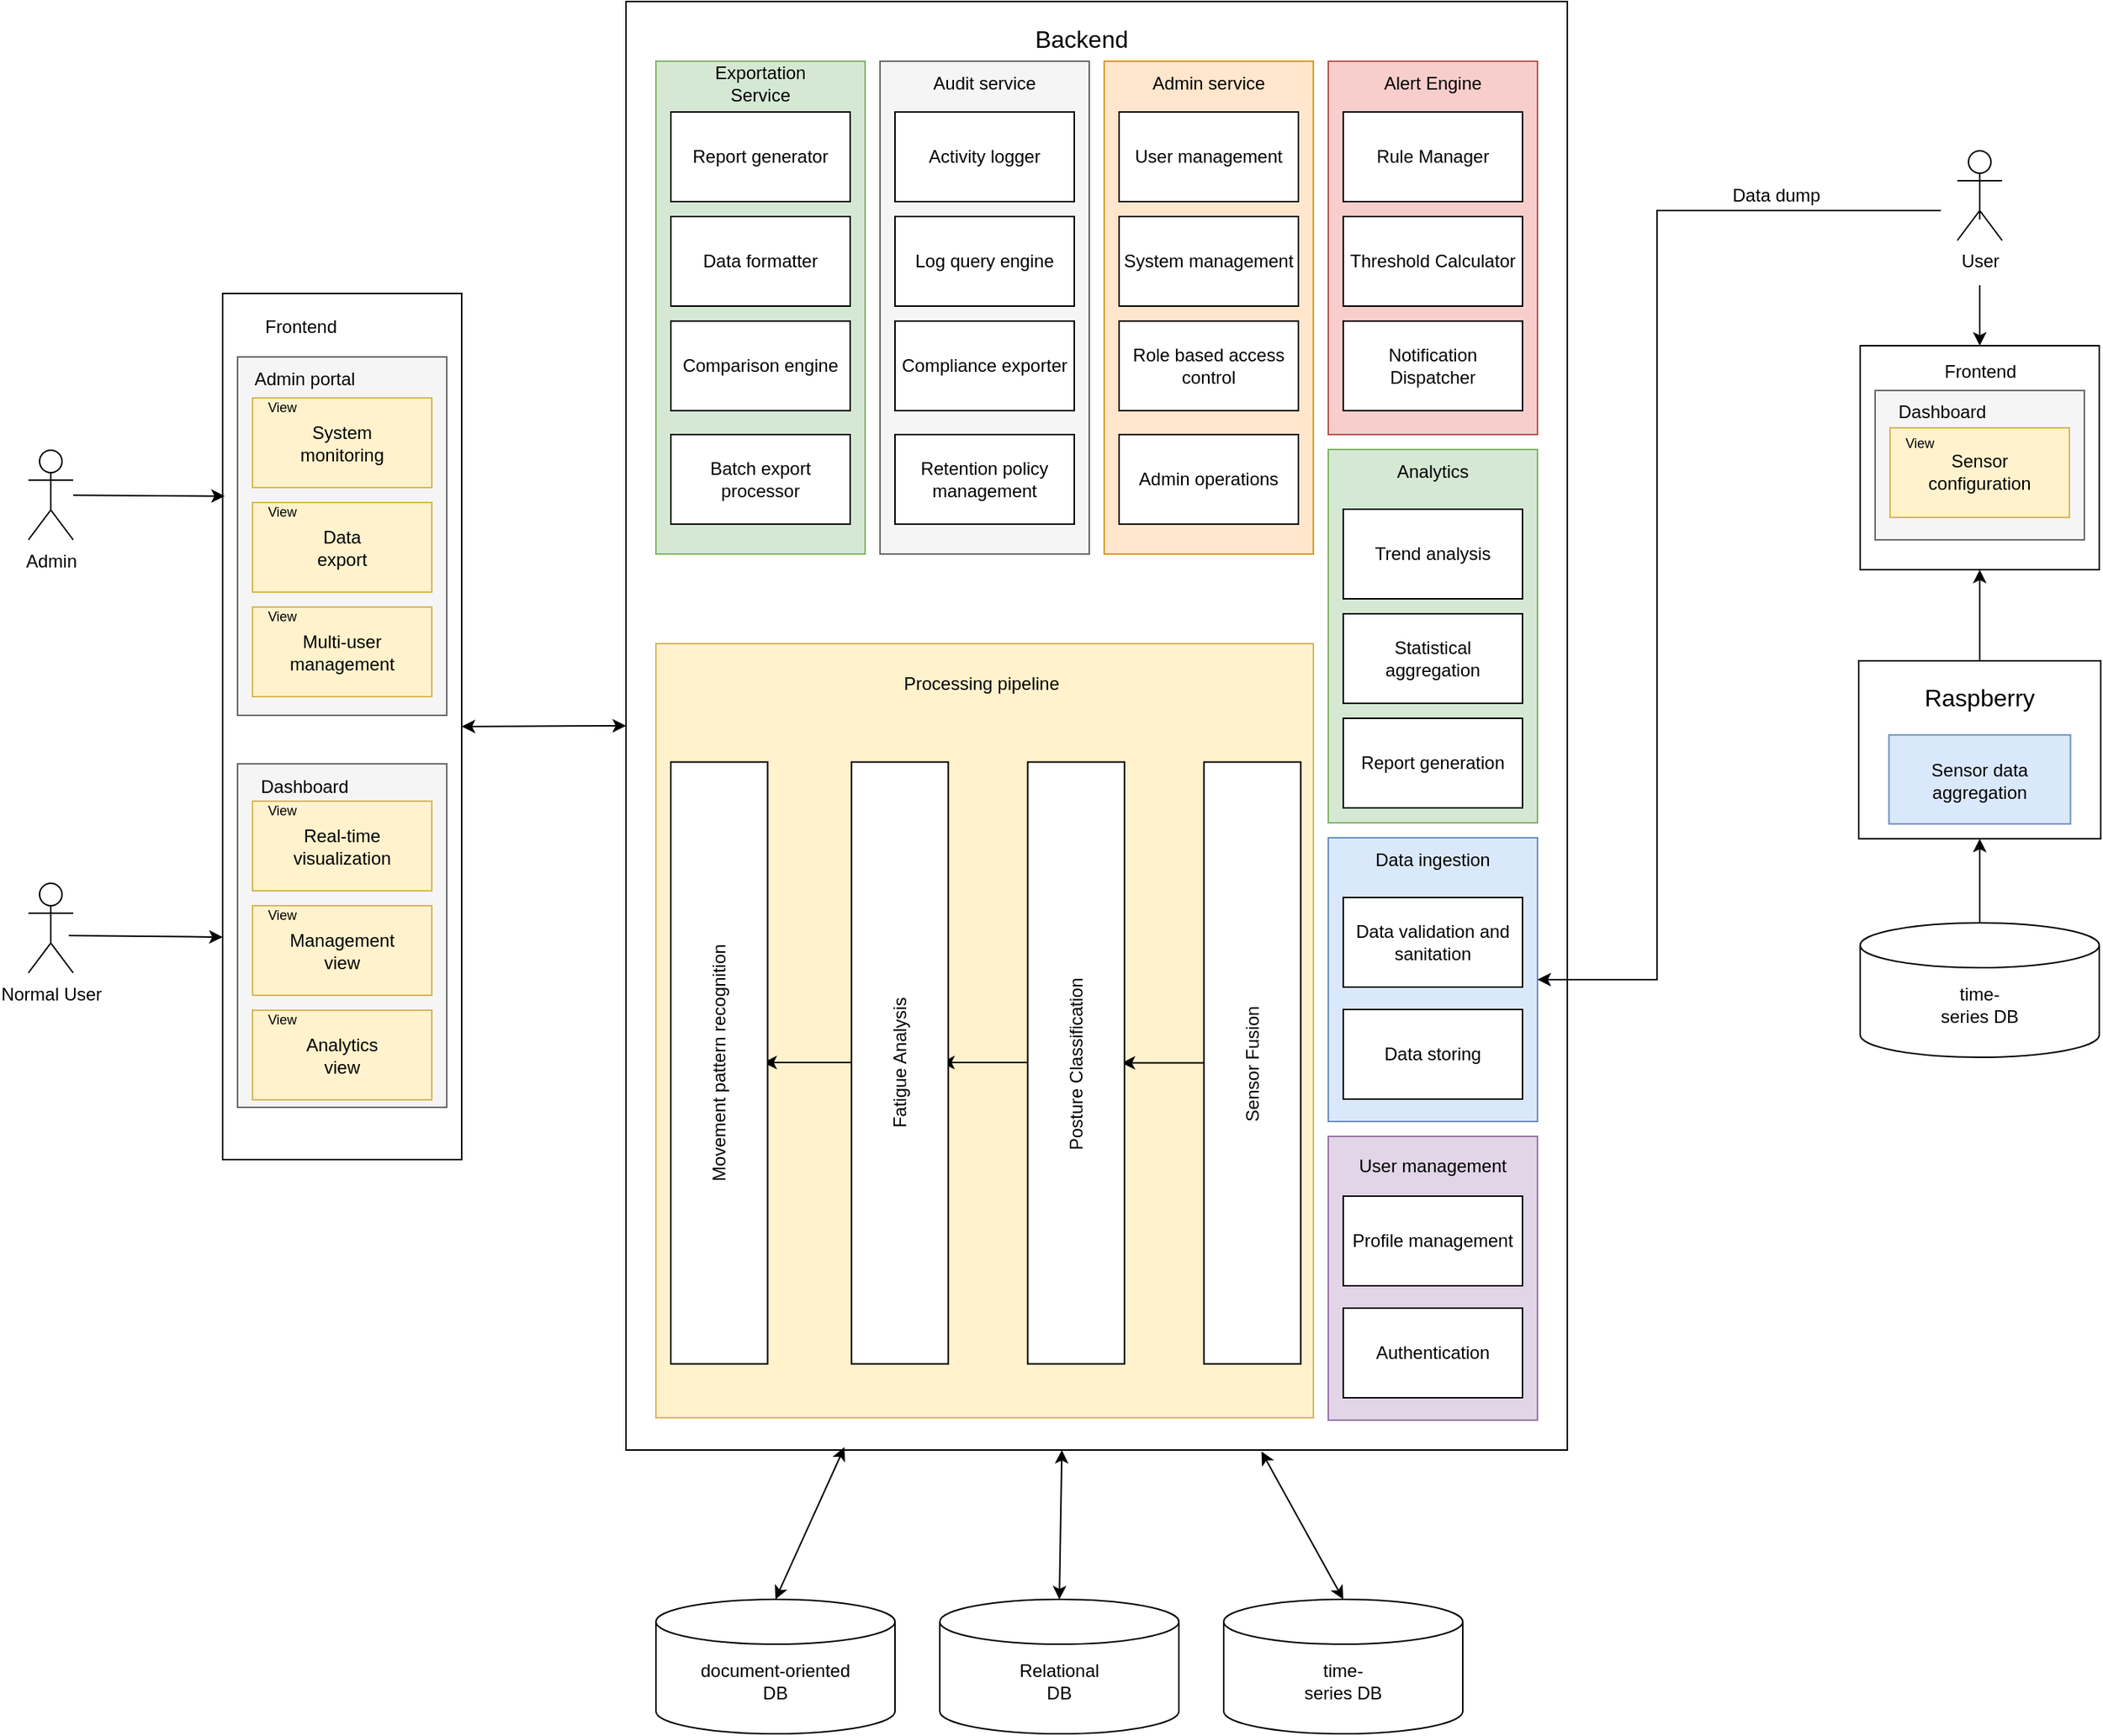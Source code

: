 <mxfile version="28.2.7">
  <diagram name="Page-1" id="oa7Ax4bvNen8sbCRx8UZ">
    <mxGraphModel dx="1594" dy="2389" grid="1" gridSize="10" guides="1" tooltips="1" connect="1" arrows="1" fold="1" page="1" pageScale="1" pageWidth="827" pageHeight="1169" math="0" shadow="0">
      <root>
        <mxCell id="0" />
        <mxCell id="1" parent="0" />
        <mxCell id="cosI2YoFCvBsnNAfuXDV-8" value="" style="shape=cylinder3;whiteSpace=wrap;html=1;boundedLbl=1;backgroundOutline=1;size=15;" parent="1" vertex="1">
          <mxGeometry x="1290" y="920" width="160" height="90" as="geometry" />
        </mxCell>
        <mxCell id="cN7Whux2MFCGXLR-pMKE-6" value="Relational DB" style="text;html=1;align=center;verticalAlign=middle;whiteSpace=wrap;rounded=0;" parent="1" vertex="1">
          <mxGeometry x="1340" y="960" width="60" height="30" as="geometry" />
        </mxCell>
        <mxCell id="be9cKzh3v3ybvfWHn4TE-3" value="" style="rounded=0;whiteSpace=wrap;html=1;" parent="1" vertex="1">
          <mxGeometry x="1080" y="-150" width="630" height="970" as="geometry" />
        </mxCell>
        <mxCell id="be9cKzh3v3ybvfWHn4TE-4" value="&lt;font size=&quot;3&quot;&gt;Backend&lt;/font&gt;" style="text;html=1;align=center;verticalAlign=middle;whiteSpace=wrap;rounded=0;" parent="1" vertex="1">
          <mxGeometry x="1305" y="-150" width="160" height="50" as="geometry" />
        </mxCell>
        <mxCell id="be9cKzh3v3ybvfWHn4TE-18" value="" style="endArrow=classic;startArrow=classic;html=1;rounded=0;exitX=1;exitY=0.5;exitDx=0;exitDy=0;entryX=0;entryY=0.5;entryDx=0;entryDy=0;" parent="1" source="be9cKzh3v3ybvfWHn4TE-1" target="be9cKzh3v3ybvfWHn4TE-3" edge="1">
          <mxGeometry width="50" height="50" relative="1" as="geometry">
            <mxPoint x="1010" y="504.2" as="sourcePoint" />
            <mxPoint x="410" y="294.2" as="targetPoint" />
          </mxGeometry>
        </mxCell>
        <mxCell id="be9cKzh3v3ybvfWHn4TE-135" value="" style="shape=cylinder3;whiteSpace=wrap;html=1;boundedLbl=1;backgroundOutline=1;size=15;" parent="1" vertex="1">
          <mxGeometry x="1480" y="920" width="160" height="90" as="geometry" />
        </mxCell>
        <mxCell id="be9cKzh3v3ybvfWHn4TE-136" value="time-series DB" style="text;html=1;align=center;verticalAlign=middle;whiteSpace=wrap;rounded=0;" parent="1" vertex="1">
          <mxGeometry x="1530" y="960" width="60" height="30" as="geometry" />
        </mxCell>
        <mxCell id="be9cKzh3v3ybvfWHn4TE-137" value="" style="endArrow=classic;startArrow=classic;html=1;rounded=0;entryX=0.463;entryY=1;entryDx=0;entryDy=0;exitX=0.5;exitY=0;exitDx=0;exitDy=0;exitPerimeter=0;entryPerimeter=0;" parent="1" source="cosI2YoFCvBsnNAfuXDV-8" target="be9cKzh3v3ybvfWHn4TE-3" edge="1">
          <mxGeometry width="50" height="50" relative="1" as="geometry">
            <mxPoint x="1225" y="1230" as="sourcePoint" />
            <mxPoint x="1360" y="1060" as="targetPoint" />
          </mxGeometry>
        </mxCell>
        <mxCell id="be9cKzh3v3ybvfWHn4TE-138" value="" style="endArrow=classic;startArrow=classic;html=1;rounded=0;exitX=0.5;exitY=0;exitDx=0;exitDy=0;exitPerimeter=0;entryX=0.675;entryY=1.001;entryDx=0;entryDy=0;entryPerimeter=0;" parent="1" source="be9cKzh3v3ybvfWHn4TE-135" target="be9cKzh3v3ybvfWHn4TE-3" edge="1">
          <mxGeometry width="50" height="50" relative="1" as="geometry">
            <mxPoint x="1310" y="1110" as="sourcePoint" />
            <mxPoint x="1630" y="770" as="targetPoint" />
          </mxGeometry>
        </mxCell>
        <mxCell id="cosI2YoFCvBsnNAfuXDV-1" value="" style="shape=cylinder3;whiteSpace=wrap;html=1;boundedLbl=1;backgroundOutline=1;size=15;" parent="1" vertex="1">
          <mxGeometry x="1100" y="920" width="160" height="90" as="geometry" />
        </mxCell>
        <mxCell id="cosI2YoFCvBsnNAfuXDV-2" value="document-oriented DB" style="text;html=1;align=center;verticalAlign=middle;whiteSpace=wrap;rounded=0;" parent="1" vertex="1">
          <mxGeometry x="1120" y="955" width="120" height="40" as="geometry" />
        </mxCell>
        <mxCell id="cosI2YoFCvBsnNAfuXDV-3" value="" style="endArrow=classic;startArrow=classic;html=1;rounded=0;exitX=0.5;exitY=0;exitDx=0;exitDy=0;exitPerimeter=0;entryX=0.232;entryY=0.998;entryDx=0;entryDy=0;entryPerimeter=0;" parent="1" source="cosI2YoFCvBsnNAfuXDV-1" target="be9cKzh3v3ybvfWHn4TE-3" edge="1">
          <mxGeometry width="50" height="50" relative="1" as="geometry">
            <mxPoint x="1055" y="1110" as="sourcePoint" />
            <mxPoint x="970" y="1060" as="targetPoint" />
          </mxGeometry>
        </mxCell>
        <mxCell id="3BAdW0_EQrWhgWun-ZFC-4" value="" style="group" parent="1" vertex="1" connectable="0">
          <mxGeometry x="1550" y="-110" width="140" height="250" as="geometry" />
        </mxCell>
        <mxCell id="be9cKzh3v3ybvfWHn4TE-105" value="" style="group;fillColor=#f8cecc;strokeColor=#b85450;container=0;" parent="3BAdW0_EQrWhgWun-ZFC-4" vertex="1" connectable="0">
          <mxGeometry width="140" height="250" as="geometry" />
        </mxCell>
        <mxCell id="be9cKzh3v3ybvfWHn4TE-107" value="Alert Engine" style="text;html=1;align=center;verticalAlign=middle;whiteSpace=wrap;rounded=0;container=0;" parent="3BAdW0_EQrWhgWun-ZFC-4" vertex="1">
          <mxGeometry x="20" width="100" height="30" as="geometry" />
        </mxCell>
        <mxCell id="3BAdW0_EQrWhgWun-ZFC-1" value="" style="group" parent="3BAdW0_EQrWhgWun-ZFC-4" vertex="1" connectable="0">
          <mxGeometry x="10" y="34" width="120" height="60" as="geometry" />
        </mxCell>
        <mxCell id="be9cKzh3v3ybvfWHn4TE-108" value="" style="rounded=0;whiteSpace=wrap;html=1;container=0;" parent="3BAdW0_EQrWhgWun-ZFC-1" vertex="1">
          <mxGeometry width="120" height="60" as="geometry" />
        </mxCell>
        <mxCell id="be9cKzh3v3ybvfWHn4TE-109" value="Rule Manager" style="text;html=1;align=center;verticalAlign=middle;whiteSpace=wrap;rounded=0;container=0;" parent="3BAdW0_EQrWhgWun-ZFC-1" vertex="1">
          <mxGeometry width="120" height="60" as="geometry" />
        </mxCell>
        <mxCell id="3BAdW0_EQrWhgWun-ZFC-2" value="" style="group" parent="3BAdW0_EQrWhgWun-ZFC-4" vertex="1" connectable="0">
          <mxGeometry x="10" y="104" width="120" height="60" as="geometry" />
        </mxCell>
        <mxCell id="be9cKzh3v3ybvfWHn4TE-112" value="" style="rounded=0;whiteSpace=wrap;html=1;container=0;" parent="3BAdW0_EQrWhgWun-ZFC-2" vertex="1">
          <mxGeometry width="120" height="60" as="geometry" />
        </mxCell>
        <mxCell id="be9cKzh3v3ybvfWHn4TE-113" value="Threshold Calculator" style="text;html=1;align=center;verticalAlign=middle;whiteSpace=wrap;rounded=0;container=0;" parent="3BAdW0_EQrWhgWun-ZFC-2" vertex="1">
          <mxGeometry width="120" height="60" as="geometry" />
        </mxCell>
        <mxCell id="3BAdW0_EQrWhgWun-ZFC-3" value="" style="group" parent="3BAdW0_EQrWhgWun-ZFC-4" vertex="1" connectable="0">
          <mxGeometry x="10" y="174" width="120" height="60" as="geometry" />
        </mxCell>
        <mxCell id="be9cKzh3v3ybvfWHn4TE-110" value="" style="rounded=0;whiteSpace=wrap;html=1;container=0;" parent="3BAdW0_EQrWhgWun-ZFC-3" vertex="1">
          <mxGeometry width="120" height="60" as="geometry" />
        </mxCell>
        <mxCell id="be9cKzh3v3ybvfWHn4TE-111" value="Notification Dispatcher" style="text;html=1;align=center;verticalAlign=middle;whiteSpace=wrap;rounded=0;container=0;" parent="3BAdW0_EQrWhgWun-ZFC-3" vertex="1">
          <mxGeometry width="120" height="60" as="geometry" />
        </mxCell>
        <mxCell id="3BAdW0_EQrWhgWun-ZFC-5" value="" style="group" parent="1" vertex="1" connectable="0">
          <mxGeometry x="1550" y="150" width="140" height="250" as="geometry" />
        </mxCell>
        <mxCell id="be9cKzh3v3ybvfWHn4TE-114" value="" style="group;fillColor=#d5e8d4;strokeColor=#82b366;container=0;" parent="3BAdW0_EQrWhgWun-ZFC-5" vertex="1" connectable="0">
          <mxGeometry width="140" height="250" as="geometry" />
        </mxCell>
        <mxCell id="be9cKzh3v3ybvfWHn4TE-116" value="Analytics" style="text;html=1;align=center;verticalAlign=middle;whiteSpace=wrap;rounded=0;container=0;" parent="3BAdW0_EQrWhgWun-ZFC-5" vertex="1">
          <mxGeometry x="20" width="100" height="30" as="geometry" />
        </mxCell>
        <mxCell id="be9cKzh3v3ybvfWHn4TE-117" value="" style="rounded=0;whiteSpace=wrap;html=1;container=0;" parent="3BAdW0_EQrWhgWun-ZFC-5" vertex="1">
          <mxGeometry x="10" y="40" width="120" height="60" as="geometry" />
        </mxCell>
        <mxCell id="be9cKzh3v3ybvfWHn4TE-118" value="Trend analysis" style="text;html=1;align=center;verticalAlign=middle;whiteSpace=wrap;rounded=0;container=0;" parent="3BAdW0_EQrWhgWun-ZFC-5" vertex="1">
          <mxGeometry x="10" y="40" width="120" height="60" as="geometry" />
        </mxCell>
        <mxCell id="be9cKzh3v3ybvfWHn4TE-119" value="" style="rounded=0;whiteSpace=wrap;html=1;container=0;" parent="3BAdW0_EQrWhgWun-ZFC-5" vertex="1">
          <mxGeometry x="10" y="180" width="120" height="60" as="geometry" />
        </mxCell>
        <mxCell id="be9cKzh3v3ybvfWHn4TE-120" value="Report generation" style="text;html=1;align=center;verticalAlign=middle;whiteSpace=wrap;rounded=0;container=0;" parent="3BAdW0_EQrWhgWun-ZFC-5" vertex="1">
          <mxGeometry x="10" y="180" width="120" height="60" as="geometry" />
        </mxCell>
        <mxCell id="be9cKzh3v3ybvfWHn4TE-121" value="" style="rounded=0;whiteSpace=wrap;html=1;container=0;" parent="3BAdW0_EQrWhgWun-ZFC-5" vertex="1">
          <mxGeometry x="10" y="110" width="120" height="60" as="geometry" />
        </mxCell>
        <mxCell id="be9cKzh3v3ybvfWHn4TE-122" value="Statistical aggregation" style="text;html=1;align=center;verticalAlign=middle;whiteSpace=wrap;rounded=0;container=0;" parent="3BAdW0_EQrWhgWun-ZFC-5" vertex="1">
          <mxGeometry x="10" y="110" width="120" height="60" as="geometry" />
        </mxCell>
        <mxCell id="3BAdW0_EQrWhgWun-ZFC-7" value="" style="group" parent="1" vertex="1" connectable="0">
          <mxGeometry x="1100" y="280" width="440" height="518.4" as="geometry" />
        </mxCell>
        <mxCell id="be9cKzh3v3ybvfWHn4TE-82" value="" style="rounded=0;whiteSpace=wrap;html=1;rotation=0;fillColor=#fff2cc;strokeColor=#d6b656;container=0;" parent="3BAdW0_EQrWhgWun-ZFC-7" vertex="1">
          <mxGeometry width="440" height="518.4" as="geometry" />
        </mxCell>
        <mxCell id="be9cKzh3v3ybvfWHn4TE-83" value="Processing pipeline" style="text;html=1;align=center;verticalAlign=middle;whiteSpace=wrap;rounded=0;container=0;" parent="3BAdW0_EQrWhgWun-ZFC-7" vertex="1">
          <mxGeometry x="159.149" width="117.957" height="54" as="geometry" />
        </mxCell>
        <mxCell id="be9cKzh3v3ybvfWHn4TE-139" value="" style="endArrow=classic;html=1;rounded=0;exitX=0.5;exitY=0;exitDx=0;exitDy=0;entryX=0.5;entryY=1;entryDx=0;entryDy=0;" parent="3BAdW0_EQrWhgWun-ZFC-7" source="be9cKzh3v3ybvfWHn4TE-89" target="be9cKzh3v3ybvfWHn4TE-96" edge="1">
          <mxGeometry width="50" height="50" relative="1" as="geometry">
            <mxPoint x="144.545" y="330" as="sourcePoint" />
            <mxPoint x="313.055" y="280" as="targetPoint" />
          </mxGeometry>
        </mxCell>
        <mxCell id="be9cKzh3v3ybvfWHn4TE-140" value="" style="endArrow=classic;html=1;rounded=0;exitX=0.5;exitY=0;exitDx=0;exitDy=0;entryX=0.5;entryY=1;entryDx=0;entryDy=0;" parent="3BAdW0_EQrWhgWun-ZFC-7" edge="1">
          <mxGeometry width="50" height="50" relative="1" as="geometry">
            <mxPoint x="251.736" y="280.51" as="sourcePoint" />
            <mxPoint x="190.885" y="280.51" as="targetPoint" />
          </mxGeometry>
        </mxCell>
        <mxCell id="be9cKzh3v3ybvfWHn4TE-141" value="" style="endArrow=classic;html=1;rounded=0;exitX=0.5;exitY=0;exitDx=0;exitDy=0;entryX=0.5;entryY=1;entryDx=0;entryDy=0;" parent="3BAdW0_EQrWhgWun-ZFC-7" edge="1">
          <mxGeometry width="50" height="50" relative="1" as="geometry">
            <mxPoint x="132.702" y="280.51" as="sourcePoint" />
            <mxPoint x="71.851" y="280.51" as="targetPoint" />
          </mxGeometry>
        </mxCell>
        <mxCell id="be9cKzh3v3ybvfWHn4TE-88" value="" style="rounded=0;whiteSpace=wrap;html=1;rotation=-90;container=0;" parent="3BAdW0_EQrWhgWun-ZFC-7" vertex="1">
          <mxGeometry x="197.672" y="248.4" width="403.021" height="64.8" as="geometry" />
        </mxCell>
        <mxCell id="be9cKzh3v3ybvfWHn4TE-89" value="Sensor Fusion" style="text;html=1;align=center;verticalAlign=middle;whiteSpace=wrap;rounded=0;rotation=-90;container=0;" parent="3BAdW0_EQrWhgWun-ZFC-7" vertex="1">
          <mxGeometry x="279.456" y="250.236" width="239.257" height="61.128" as="geometry" />
        </mxCell>
        <mxCell id="be9cKzh3v3ybvfWHn4TE-95" value="" style="rounded=0;whiteSpace=wrap;html=1;rotation=-90;container=0;" parent="3BAdW0_EQrWhgWun-ZFC-7" vertex="1">
          <mxGeometry x="79.715" y="248.4" width="403.021" height="64.8" as="geometry" />
        </mxCell>
        <mxCell id="be9cKzh3v3ybvfWHn4TE-96" value="Posture Classification" style="text;html=1;align=center;verticalAlign=middle;whiteSpace=wrap;rounded=0;rotation=-90;container=0;" parent="3BAdW0_EQrWhgWun-ZFC-7" vertex="1">
          <mxGeometry x="161.499" y="250.236" width="239.257" height="61.128" as="geometry" />
        </mxCell>
        <mxCell id="be9cKzh3v3ybvfWHn4TE-98" value="" style="rounded=0;whiteSpace=wrap;html=1;rotation=-90;container=0;" parent="3BAdW0_EQrWhgWun-ZFC-7" vertex="1">
          <mxGeometry x="-38.243" y="248.4" width="403.021" height="64.8" as="geometry" />
        </mxCell>
        <mxCell id="be9cKzh3v3ybvfWHn4TE-99" value="Fatigue Analysis" style="text;html=1;align=center;verticalAlign=middle;whiteSpace=wrap;rounded=0;rotation=-90;container=0;" parent="3BAdW0_EQrWhgWun-ZFC-7" vertex="1">
          <mxGeometry x="43.541" y="250.236" width="239.257" height="61.128" as="geometry" />
        </mxCell>
        <mxCell id="be9cKzh3v3ybvfWHn4TE-101" value="" style="rounded=0;whiteSpace=wrap;html=1;rotation=-90;container=0;" parent="3BAdW0_EQrWhgWun-ZFC-7" vertex="1">
          <mxGeometry x="-159.149" y="248.4" width="403.021" height="64.8" as="geometry" />
        </mxCell>
        <mxCell id="be9cKzh3v3ybvfWHn4TE-102" value="Movement pattern recognition" style="text;html=1;align=center;verticalAlign=middle;whiteSpace=wrap;rounded=0;rotation=-90;container=0;" parent="3BAdW0_EQrWhgWun-ZFC-7" vertex="1">
          <mxGeometry x="-77.365" y="250.236" width="239.257" height="61.128" as="geometry" />
        </mxCell>
        <mxCell id="0fM0SjY5CBdV30YSw3rP-15" value="" style="group" parent="1" vertex="1" connectable="0">
          <mxGeometry x="1400" y="-110" width="140" height="330" as="geometry" />
        </mxCell>
        <mxCell id="0fM0SjY5CBdV30YSw3rP-2" value="" style="group;fillColor=#ffe6cc;strokeColor=#d79b00;container=0;" parent="0fM0SjY5CBdV30YSw3rP-15" vertex="1" connectable="0">
          <mxGeometry width="140" height="330" as="geometry" />
        </mxCell>
        <mxCell id="0fM0SjY5CBdV30YSw3rP-3" value="Admin service" style="text;html=1;align=center;verticalAlign=middle;whiteSpace=wrap;rounded=0;container=0;" parent="0fM0SjY5CBdV30YSw3rP-15" vertex="1">
          <mxGeometry x="20" width="100" height="30" as="geometry" />
        </mxCell>
        <mxCell id="0fM0SjY5CBdV30YSw3rP-5" value="" style="rounded=0;whiteSpace=wrap;html=1;container=0;" parent="0fM0SjY5CBdV30YSw3rP-15" vertex="1">
          <mxGeometry x="10" y="34" width="120" height="60" as="geometry" />
        </mxCell>
        <mxCell id="0fM0SjY5CBdV30YSw3rP-6" value="User management" style="text;html=1;align=center;verticalAlign=middle;whiteSpace=wrap;rounded=0;container=0;" parent="0fM0SjY5CBdV30YSw3rP-15" vertex="1">
          <mxGeometry x="10" y="34" width="120" height="60" as="geometry" />
        </mxCell>
        <mxCell id="0fM0SjY5CBdV30YSw3rP-8" value="" style="rounded=0;whiteSpace=wrap;html=1;container=0;" parent="0fM0SjY5CBdV30YSw3rP-15" vertex="1">
          <mxGeometry x="10" y="104" width="120" height="60" as="geometry" />
        </mxCell>
        <mxCell id="0fM0SjY5CBdV30YSw3rP-9" value="System management" style="text;html=1;align=center;verticalAlign=middle;whiteSpace=wrap;rounded=0;container=0;" parent="0fM0SjY5CBdV30YSw3rP-15" vertex="1">
          <mxGeometry x="10" y="104" width="120" height="60" as="geometry" />
        </mxCell>
        <mxCell id="0fM0SjY5CBdV30YSw3rP-11" value="" style="rounded=0;whiteSpace=wrap;html=1;container=0;" parent="0fM0SjY5CBdV30YSw3rP-15" vertex="1">
          <mxGeometry x="10" y="174" width="120" height="60" as="geometry" />
        </mxCell>
        <mxCell id="0fM0SjY5CBdV30YSw3rP-12" value="Role based access control" style="text;html=1;align=center;verticalAlign=middle;whiteSpace=wrap;rounded=0;container=0;" parent="0fM0SjY5CBdV30YSw3rP-15" vertex="1">
          <mxGeometry x="10" y="174" width="120" height="60" as="geometry" />
        </mxCell>
        <mxCell id="0fM0SjY5CBdV30YSw3rP-14" value="" style="rounded=0;whiteSpace=wrap;html=1;" parent="0fM0SjY5CBdV30YSw3rP-15" vertex="1">
          <mxGeometry x="10" y="250" width="120" height="60" as="geometry" />
        </mxCell>
        <mxCell id="0fM0SjY5CBdV30YSw3rP-13" value="Admin operations" style="text;html=1;align=center;verticalAlign=middle;whiteSpace=wrap;rounded=0;container=0;" parent="0fM0SjY5CBdV30YSw3rP-15" vertex="1">
          <mxGeometry x="10" y="250" width="120" height="60" as="geometry" />
        </mxCell>
        <mxCell id="0fM0SjY5CBdV30YSw3rP-16" value="" style="group" parent="1" vertex="1" connectable="0">
          <mxGeometry x="1250" y="-110" width="140" height="330" as="geometry" />
        </mxCell>
        <mxCell id="0fM0SjY5CBdV30YSw3rP-17" value="" style="group;fillColor=#f5f5f5;strokeColor=#666666;container=0;fontColor=#333333;" parent="0fM0SjY5CBdV30YSw3rP-16" vertex="1" connectable="0">
          <mxGeometry width="140" height="330" as="geometry" />
        </mxCell>
        <mxCell id="0fM0SjY5CBdV30YSw3rP-18" value="Audit service" style="text;html=1;align=center;verticalAlign=middle;whiteSpace=wrap;rounded=0;container=0;" parent="0fM0SjY5CBdV30YSw3rP-16" vertex="1">
          <mxGeometry x="20" width="100" height="30" as="geometry" />
        </mxCell>
        <mxCell id="0fM0SjY5CBdV30YSw3rP-19" value="" style="rounded=0;whiteSpace=wrap;html=1;container=0;" parent="0fM0SjY5CBdV30YSw3rP-16" vertex="1">
          <mxGeometry x="10" y="34" width="120" height="60" as="geometry" />
        </mxCell>
        <mxCell id="0fM0SjY5CBdV30YSw3rP-20" value="Activity logger" style="text;html=1;align=center;verticalAlign=middle;whiteSpace=wrap;rounded=0;container=0;" parent="0fM0SjY5CBdV30YSw3rP-16" vertex="1">
          <mxGeometry x="10" y="34" width="120" height="60" as="geometry" />
        </mxCell>
        <mxCell id="0fM0SjY5CBdV30YSw3rP-21" value="" style="rounded=0;whiteSpace=wrap;html=1;container=0;" parent="0fM0SjY5CBdV30YSw3rP-16" vertex="1">
          <mxGeometry x="10" y="104" width="120" height="60" as="geometry" />
        </mxCell>
        <mxCell id="0fM0SjY5CBdV30YSw3rP-22" value="Log query engine" style="text;html=1;align=center;verticalAlign=middle;whiteSpace=wrap;rounded=0;container=0;" parent="0fM0SjY5CBdV30YSw3rP-16" vertex="1">
          <mxGeometry x="10" y="104" width="120" height="60" as="geometry" />
        </mxCell>
        <mxCell id="0fM0SjY5CBdV30YSw3rP-23" value="" style="rounded=0;whiteSpace=wrap;html=1;container=0;" parent="0fM0SjY5CBdV30YSw3rP-16" vertex="1">
          <mxGeometry x="10" y="174" width="120" height="60" as="geometry" />
        </mxCell>
        <mxCell id="0fM0SjY5CBdV30YSw3rP-24" value="Compliance exporter" style="text;html=1;align=center;verticalAlign=middle;whiteSpace=wrap;rounded=0;container=0;" parent="0fM0SjY5CBdV30YSw3rP-16" vertex="1">
          <mxGeometry x="10" y="174" width="120" height="60" as="geometry" />
        </mxCell>
        <mxCell id="0fM0SjY5CBdV30YSw3rP-25" value="" style="rounded=0;whiteSpace=wrap;html=1;" parent="0fM0SjY5CBdV30YSw3rP-16" vertex="1">
          <mxGeometry x="10" y="250" width="120" height="60" as="geometry" />
        </mxCell>
        <mxCell id="0fM0SjY5CBdV30YSw3rP-26" value="Retention policy management" style="text;html=1;align=center;verticalAlign=middle;whiteSpace=wrap;rounded=0;container=0;" parent="0fM0SjY5CBdV30YSw3rP-16" vertex="1">
          <mxGeometry x="10" y="250" width="120" height="60" as="geometry" />
        </mxCell>
        <mxCell id="0fM0SjY5CBdV30YSw3rP-27" value="" style="group;fillColor=#d5e8d4;strokeColor=#82b366;" parent="1" vertex="1" connectable="0">
          <mxGeometry x="1100" y="-110" width="140" height="330" as="geometry" />
        </mxCell>
        <mxCell id="0fM0SjY5CBdV30YSw3rP-28" value="" style="group;fillColor=#d5e8d4;strokeColor=#82b366;container=0;" parent="0fM0SjY5CBdV30YSw3rP-27" vertex="1" connectable="0">
          <mxGeometry width="140" height="330" as="geometry" />
        </mxCell>
        <mxCell id="0fM0SjY5CBdV30YSw3rP-29" value="Exportation Service" style="text;html=1;align=center;verticalAlign=middle;whiteSpace=wrap;rounded=0;container=0;" parent="0fM0SjY5CBdV30YSw3rP-27" vertex="1">
          <mxGeometry x="20" width="100" height="30" as="geometry" />
        </mxCell>
        <mxCell id="0fM0SjY5CBdV30YSw3rP-30" value="" style="rounded=0;whiteSpace=wrap;html=1;container=0;" parent="0fM0SjY5CBdV30YSw3rP-27" vertex="1">
          <mxGeometry x="10" y="34" width="120" height="60" as="geometry" />
        </mxCell>
        <mxCell id="0fM0SjY5CBdV30YSw3rP-31" value="Report generator" style="text;html=1;align=center;verticalAlign=middle;whiteSpace=wrap;rounded=0;container=0;" parent="0fM0SjY5CBdV30YSw3rP-27" vertex="1">
          <mxGeometry x="10" y="34" width="120" height="60" as="geometry" />
        </mxCell>
        <mxCell id="0fM0SjY5CBdV30YSw3rP-32" value="" style="rounded=0;whiteSpace=wrap;html=1;container=0;" parent="0fM0SjY5CBdV30YSw3rP-27" vertex="1">
          <mxGeometry x="10" y="104" width="120" height="60" as="geometry" />
        </mxCell>
        <mxCell id="0fM0SjY5CBdV30YSw3rP-33" value="Data formatter" style="text;html=1;align=center;verticalAlign=middle;whiteSpace=wrap;rounded=0;container=0;" parent="0fM0SjY5CBdV30YSw3rP-27" vertex="1">
          <mxGeometry x="10" y="104" width="120" height="60" as="geometry" />
        </mxCell>
        <mxCell id="0fM0SjY5CBdV30YSw3rP-34" value="" style="rounded=0;whiteSpace=wrap;html=1;container=0;" parent="0fM0SjY5CBdV30YSw3rP-27" vertex="1">
          <mxGeometry x="10" y="174" width="120" height="60" as="geometry" />
        </mxCell>
        <mxCell id="0fM0SjY5CBdV30YSw3rP-35" value="Comparison engine" style="text;html=1;align=center;verticalAlign=middle;whiteSpace=wrap;rounded=0;container=0;" parent="0fM0SjY5CBdV30YSw3rP-27" vertex="1">
          <mxGeometry x="10" y="174" width="120" height="60" as="geometry" />
        </mxCell>
        <mxCell id="0fM0SjY5CBdV30YSw3rP-36" value="" style="rounded=0;whiteSpace=wrap;html=1;" parent="0fM0SjY5CBdV30YSw3rP-27" vertex="1">
          <mxGeometry x="10" y="250" width="120" height="60" as="geometry" />
        </mxCell>
        <mxCell id="0fM0SjY5CBdV30YSw3rP-37" value="Batch export processor" style="text;html=1;align=center;verticalAlign=middle;whiteSpace=wrap;rounded=0;container=0;" parent="0fM0SjY5CBdV30YSw3rP-27" vertex="1">
          <mxGeometry x="10" y="250" width="120" height="60" as="geometry" />
        </mxCell>
        <mxCell id="be9cKzh3v3ybvfWHn4TE-1" value="" style="rounded=0;whiteSpace=wrap;html=1;" parent="1" vertex="1">
          <mxGeometry x="810" y="45.51" width="160" height="580" as="geometry" />
        </mxCell>
        <mxCell id="be9cKzh3v3ybvfWHn4TE-2" value="Frontend" style="text;html=1;align=center;verticalAlign=middle;whiteSpace=wrap;rounded=0;" parent="1" vertex="1">
          <mxGeometry x="810" y="45.51" width="105" height="45" as="geometry" />
        </mxCell>
        <mxCell id="be9cKzh3v3ybvfWHn4TE-24" value="Admin" style="shape=umlActor;verticalLabelPosition=bottom;verticalAlign=top;html=1;outlineConnect=0;" parent="1" vertex="1">
          <mxGeometry x="680" y="150.51" width="30" height="60" as="geometry" />
        </mxCell>
        <mxCell id="be9cKzh3v3ybvfWHn4TE-27" value="Normal User" style="shape=umlActor;verticalLabelPosition=bottom;verticalAlign=top;html=1;outlineConnect=0;" parent="1" vertex="1">
          <mxGeometry x="680" y="440.51" width="30" height="60" as="geometry" />
        </mxCell>
        <mxCell id="be9cKzh3v3ybvfWHn4TE-162" value="" style="rounded=0;whiteSpace=wrap;html=1;fillColor=#f5f5f5;strokeColor=#666666;fontColor=#333333;" parent="1" vertex="1">
          <mxGeometry x="820" y="360.51" width="140" height="230" as="geometry" />
        </mxCell>
        <mxCell id="be9cKzh3v3ybvfWHn4TE-161" value="" style="group" parent="1" vertex="1" connectable="0">
          <mxGeometry x="830" y="385.51" width="120" height="60" as="geometry" />
        </mxCell>
        <mxCell id="be9cKzh3v3ybvfWHn4TE-31" value="" style="rounded=0;whiteSpace=wrap;html=1;fillColor=#fff2cc;strokeColor=#d6b656;" parent="be9cKzh3v3ybvfWHn4TE-161" vertex="1">
          <mxGeometry width="120" height="60" as="geometry" />
        </mxCell>
        <mxCell id="be9cKzh3v3ybvfWHn4TE-32" value="Real-time visualization" style="text;html=1;align=center;verticalAlign=middle;whiteSpace=wrap;rounded=0;" parent="be9cKzh3v3ybvfWHn4TE-161" vertex="1">
          <mxGeometry x="30" y="15" width="60" height="30" as="geometry" />
        </mxCell>
        <mxCell id="be9cKzh3v3ybvfWHn4TE-33" value="&lt;font style=&quot;font-size: 9px;&quot;&gt;View&lt;/font&gt;" style="text;html=1;align=center;verticalAlign=middle;whiteSpace=wrap;rounded=0;fillColor=none;strokeColor=none;" parent="be9cKzh3v3ybvfWHn4TE-161" vertex="1">
          <mxGeometry width="40" height="10" as="geometry" />
        </mxCell>
        <mxCell id="be9cKzh3v3ybvfWHn4TE-163" value="Dashboard" style="text;html=1;align=center;verticalAlign=middle;whiteSpace=wrap;rounded=0;" parent="1" vertex="1">
          <mxGeometry x="820" y="360.51" width="90" height="30" as="geometry" />
        </mxCell>
        <mxCell id="be9cKzh3v3ybvfWHn4TE-165" value="" style="rounded=0;whiteSpace=wrap;html=1;fillColor=#fff2cc;strokeColor=#d6b656;" parent="1" vertex="1">
          <mxGeometry x="830" y="525.51" width="120" height="60" as="geometry" />
        </mxCell>
        <mxCell id="be9cKzh3v3ybvfWHn4TE-166" value="Analytics view" style="text;html=1;align=center;verticalAlign=middle;whiteSpace=wrap;rounded=0;" parent="1" vertex="1">
          <mxGeometry x="860" y="540.51" width="60" height="30" as="geometry" />
        </mxCell>
        <mxCell id="be9cKzh3v3ybvfWHn4TE-167" value="&lt;font style=&quot;font-size: 9px;&quot;&gt;View&lt;/font&gt;" style="text;html=1;align=center;verticalAlign=middle;whiteSpace=wrap;rounded=0;fillColor=none;strokeColor=none;" parent="1" vertex="1">
          <mxGeometry x="830" y="525.51" width="40" height="10" as="geometry" />
        </mxCell>
        <mxCell id="be9cKzh3v3ybvfWHn4TE-168" value="" style="rounded=0;whiteSpace=wrap;html=1;fillColor=#fff2cc;strokeColor=#d6b656;" parent="1" vertex="1">
          <mxGeometry x="830" y="455.51" width="120" height="60" as="geometry" />
        </mxCell>
        <mxCell id="be9cKzh3v3ybvfWHn4TE-169" value="Management view" style="text;html=1;align=center;verticalAlign=middle;whiteSpace=wrap;rounded=0;" parent="1" vertex="1">
          <mxGeometry x="860" y="470.51" width="60" height="30" as="geometry" />
        </mxCell>
        <mxCell id="be9cKzh3v3ybvfWHn4TE-170" value="&lt;font style=&quot;font-size: 9px;&quot;&gt;View&lt;/font&gt;" style="text;html=1;align=center;verticalAlign=middle;whiteSpace=wrap;rounded=0;fillColor=none;strokeColor=none;" parent="1" vertex="1">
          <mxGeometry x="830" y="455.51" width="40" height="10" as="geometry" />
        </mxCell>
        <mxCell id="be9cKzh3v3ybvfWHn4TE-176" value="" style="rounded=0;whiteSpace=wrap;html=1;fillColor=#f5f5f5;strokeColor=#666666;fontColor=#333333;" parent="1" vertex="1">
          <mxGeometry x="820" y="88.01" width="140" height="240" as="geometry" />
        </mxCell>
        <mxCell id="be9cKzh3v3ybvfWHn4TE-177" value="" style="group" parent="1" vertex="1" connectable="0">
          <mxGeometry x="830" y="115.51" width="120" height="60" as="geometry" />
        </mxCell>
        <mxCell id="be9cKzh3v3ybvfWHn4TE-178" value="" style="rounded=0;whiteSpace=wrap;html=1;fillColor=#fff2cc;strokeColor=#d6b656;" parent="be9cKzh3v3ybvfWHn4TE-177" vertex="1">
          <mxGeometry width="120" height="60" as="geometry" />
        </mxCell>
        <mxCell id="be9cKzh3v3ybvfWHn4TE-179" value="System monitoring" style="text;html=1;align=center;verticalAlign=middle;whiteSpace=wrap;rounded=0;" parent="be9cKzh3v3ybvfWHn4TE-177" vertex="1">
          <mxGeometry x="30" y="15" width="60" height="30" as="geometry" />
        </mxCell>
        <mxCell id="be9cKzh3v3ybvfWHn4TE-180" value="&lt;font style=&quot;font-size: 9px;&quot;&gt;View&lt;/font&gt;" style="text;html=1;align=center;verticalAlign=middle;whiteSpace=wrap;rounded=0;fillColor=none;strokeColor=none;" parent="be9cKzh3v3ybvfWHn4TE-177" vertex="1">
          <mxGeometry width="40" height="10" as="geometry" />
        </mxCell>
        <mxCell id="be9cKzh3v3ybvfWHn4TE-181" value="Admin portal" style="text;html=1;align=center;verticalAlign=middle;whiteSpace=wrap;rounded=0;" parent="1" vertex="1">
          <mxGeometry x="820" y="88.01" width="90" height="30" as="geometry" />
        </mxCell>
        <mxCell id="be9cKzh3v3ybvfWHn4TE-182" value="" style="rounded=0;whiteSpace=wrap;html=1;fillColor=#fff2cc;strokeColor=#d6b656;" parent="1" vertex="1">
          <mxGeometry x="830" y="185.51" width="120" height="60" as="geometry" />
        </mxCell>
        <mxCell id="be9cKzh3v3ybvfWHn4TE-183" value="Data export" style="text;html=1;align=center;verticalAlign=middle;whiteSpace=wrap;rounded=0;" parent="1" vertex="1">
          <mxGeometry x="860" y="200.51" width="60" height="30" as="geometry" />
        </mxCell>
        <mxCell id="be9cKzh3v3ybvfWHn4TE-184" value="&lt;font style=&quot;font-size: 9px;&quot;&gt;View&lt;/font&gt;" style="text;html=1;align=center;verticalAlign=middle;whiteSpace=wrap;rounded=0;fillColor=none;strokeColor=none;" parent="1" vertex="1">
          <mxGeometry x="830" y="185.51" width="40" height="10" as="geometry" />
        </mxCell>
        <mxCell id="be9cKzh3v3ybvfWHn4TE-185" value="" style="rounded=0;whiteSpace=wrap;html=1;fillColor=#fff2cc;strokeColor=#d6b656;" parent="1" vertex="1">
          <mxGeometry x="830" y="255.51" width="120" height="60" as="geometry" />
        </mxCell>
        <mxCell id="be9cKzh3v3ybvfWHn4TE-186" value="Multi-user management" style="text;html=1;align=center;verticalAlign=middle;whiteSpace=wrap;rounded=0;" parent="1" vertex="1">
          <mxGeometry x="860" y="270.51" width="60" height="30" as="geometry" />
        </mxCell>
        <mxCell id="be9cKzh3v3ybvfWHn4TE-187" value="&lt;font style=&quot;font-size: 9px;&quot;&gt;View&lt;/font&gt;" style="text;html=1;align=center;verticalAlign=middle;whiteSpace=wrap;rounded=0;fillColor=none;strokeColor=none;" parent="1" vertex="1">
          <mxGeometry x="830" y="255.51" width="40" height="10" as="geometry" />
        </mxCell>
        <mxCell id="be9cKzh3v3ybvfWHn4TE-189" value="" style="endArrow=classic;html=1;rounded=0;entryX=0.009;entryY=0.234;entryDx=0;entryDy=0;entryPerimeter=0;" parent="1" source="be9cKzh3v3ybvfWHn4TE-24" target="be9cKzh3v3ybvfWHn4TE-1" edge="1">
          <mxGeometry width="50" height="50" relative="1" as="geometry">
            <mxPoint x="740" y="340.51" as="sourcePoint" />
            <mxPoint x="790" y="290.51" as="targetPoint" />
          </mxGeometry>
        </mxCell>
        <mxCell id="be9cKzh3v3ybvfWHn4TE-190" value="" style="endArrow=classic;html=1;rounded=0;entryX=0.009;entryY=0.234;entryDx=0;entryDy=0;entryPerimeter=0;" parent="1" edge="1">
          <mxGeometry width="50" height="50" relative="1" as="geometry">
            <mxPoint x="707" y="475.51" as="sourcePoint" />
            <mxPoint x="810" y="476.51" as="targetPoint" />
          </mxGeometry>
        </mxCell>
        <mxCell id="be9cKzh3v3ybvfWHn4TE-67" value="" style="rounded=0;whiteSpace=wrap;html=1;rotation=0;fillColor=#dae8fc;container=0;strokeColor=#6c8ebf;" parent="1" vertex="1">
          <mxGeometry x="1550" y="410" width="140" height="190" as="geometry" />
        </mxCell>
        <mxCell id="be9cKzh3v3ybvfWHn4TE-70" value="Data ingestion" style="text;html=1;align=center;verticalAlign=middle;whiteSpace=wrap;rounded=0;container=0;" parent="1" vertex="1">
          <mxGeometry x="1570" y="410.0" width="100" height="30" as="geometry" />
        </mxCell>
        <mxCell id="be9cKzh3v3ybvfWHn4TE-80" value="" style="rounded=0;whiteSpace=wrap;html=1;container=0;" parent="1" vertex="1">
          <mxGeometry x="1560" y="450" width="120" height="60" as="geometry" />
        </mxCell>
        <mxCell id="be9cKzh3v3ybvfWHn4TE-77" value="Data validation and sanitation&lt;span style=&quot;caret-color: rgba(0, 0, 0, 0); color: rgba(0, 0, 0, 0); font-family: monospace; font-size: 0px; text-align: start; white-space: nowrap;&quot;&gt;%3CmxGraphModel%3E%3Croot%3E%3CmxCell%20id%3D%220%22%2F%3E%3CmxCell%20id%3D%221%22%20parent%3D%220%22%2F%3E%3CmxCell%20id%3D%222%22%20value%3D%22MQTT%20message%20handler%22%20style%3D%22text%3Bhtml%3D1%3Balign%3Dcenter%3BverticalAlign%3Dmiddle%3BwhiteSpace%3Dwrap%3Brounded%3D0%3B%22%20vertex%3D%221%22%20parent%3D%221%22%3E%3CmxGeometry%20x%3D%221980%22%20y%3D%2250%22%20width%3D%22120%22%20height%3D%2260%22%20as%3D%22geometry%22%2F%3E%3C%2FmxCell%3E%3C%2Froot%3E%3C%2FmxGraphModel%3E&lt;/span&gt;" style="text;html=1;align=center;verticalAlign=middle;whiteSpace=wrap;rounded=0;container=0;" parent="1" vertex="1">
          <mxGeometry x="1560" y="450" width="120" height="60" as="geometry" />
        </mxCell>
        <mxCell id="0fM0SjY5CBdV30YSw3rP-40" value="" style="rounded=0;whiteSpace=wrap;html=1;" parent="1" vertex="1">
          <mxGeometry x="1560" y="525" width="120" height="60" as="geometry" />
        </mxCell>
        <mxCell id="0fM0SjY5CBdV30YSw3rP-39" value="Data storing" style="text;html=1;align=center;verticalAlign=middle;whiteSpace=wrap;rounded=0;container=0;" parent="1" vertex="1">
          <mxGeometry x="1560" y="524.5" width="120" height="60" as="geometry" />
        </mxCell>
        <mxCell id="cyQN9niIu0hRPRyfHdpx-33" value="" style="group" vertex="1" connectable="0" parent="1">
          <mxGeometry x="1905" y="291.51" width="162" height="119.148" as="geometry" />
        </mxCell>
        <mxCell id="be9cKzh3v3ybvfWHn4TE-5" value="" style="rounded=0;whiteSpace=wrap;html=1;container=0;" parent="cyQN9niIu0hRPRyfHdpx-33" vertex="1">
          <mxGeometry width="162" height="119.148" as="geometry" />
        </mxCell>
        <mxCell id="be9cKzh3v3ybvfWHn4TE-6" value="&lt;font size=&quot;3&quot;&gt;Raspberry&lt;/font&gt;" style="text;html=1;align=center;verticalAlign=middle;whiteSpace=wrap;rounded=0;container=0;" parent="cyQN9niIu0hRPRyfHdpx-33" vertex="1">
          <mxGeometry width="162" height="49.645" as="geometry" />
        </mxCell>
        <mxCell id="cosI2YoFCvBsnNAfuXDV-4" value="" style="rounded=0;whiteSpace=wrap;html=1;fillColor=#dae8fc;strokeColor=#6c8ebf;container=0;" parent="cyQN9niIu0hRPRyfHdpx-33" vertex="1">
          <mxGeometry x="20.25" y="49.645" width="121.5" height="59.574" as="geometry" />
        </mxCell>
        <mxCell id="cosI2YoFCvBsnNAfuXDV-5" value="Sensor data aggregation" style="text;html=1;align=center;verticalAlign=middle;whiteSpace=wrap;rounded=0;container=0;" parent="cyQN9niIu0hRPRyfHdpx-33" vertex="1">
          <mxGeometry x="20.25" y="49.645" width="121.5" height="61.163" as="geometry" />
        </mxCell>
        <mxCell id="cyQN9niIu0hRPRyfHdpx-34" value="" style="group" vertex="1" connectable="0" parent="1">
          <mxGeometry x="1906" y="76" width="160" height="154.49" as="geometry" />
        </mxCell>
        <mxCell id="cyQN9niIu0hRPRyfHdpx-1" value="" style="rounded=0;whiteSpace=wrap;html=1;" vertex="1" parent="cyQN9niIu0hRPRyfHdpx-34">
          <mxGeometry y="4.49" width="160" height="150" as="geometry" />
        </mxCell>
        <mxCell id="cyQN9niIu0hRPRyfHdpx-2" value="Frontend" style="text;html=1;align=center;verticalAlign=middle;whiteSpace=wrap;rounded=0;" vertex="1" parent="cyQN9niIu0hRPRyfHdpx-34">
          <mxGeometry x="27.5" y="4.49" width="105" height="35" as="geometry" />
        </mxCell>
        <mxCell id="cyQN9niIu0hRPRyfHdpx-5" value="" style="rounded=0;whiteSpace=wrap;html=1;fillColor=#f5f5f5;strokeColor=#666666;fontColor=#333333;" vertex="1" parent="cyQN9niIu0hRPRyfHdpx-34">
          <mxGeometry x="10" y="34.49" width="140" height="100" as="geometry" />
        </mxCell>
        <mxCell id="cyQN9niIu0hRPRyfHdpx-6" value="" style="group" vertex="1" connectable="0" parent="cyQN9niIu0hRPRyfHdpx-34">
          <mxGeometry x="20" y="59.49" width="120" height="60" as="geometry" />
        </mxCell>
        <mxCell id="cyQN9niIu0hRPRyfHdpx-7" value="" style="rounded=0;whiteSpace=wrap;html=1;fillColor=#fff2cc;strokeColor=#d6b656;" vertex="1" parent="cyQN9niIu0hRPRyfHdpx-6">
          <mxGeometry width="120" height="60" as="geometry" />
        </mxCell>
        <mxCell id="cyQN9niIu0hRPRyfHdpx-8" value="Sensor configuration" style="text;html=1;align=center;verticalAlign=middle;whiteSpace=wrap;rounded=0;" vertex="1" parent="cyQN9niIu0hRPRyfHdpx-6">
          <mxGeometry x="30" y="15" width="60" height="30" as="geometry" />
        </mxCell>
        <mxCell id="cyQN9niIu0hRPRyfHdpx-9" value="&lt;font style=&quot;font-size: 9px;&quot;&gt;View&lt;/font&gt;" style="text;html=1;align=center;verticalAlign=middle;whiteSpace=wrap;rounded=0;fillColor=none;strokeColor=none;" vertex="1" parent="cyQN9niIu0hRPRyfHdpx-6">
          <mxGeometry y="5" width="40" height="10" as="geometry" />
        </mxCell>
        <mxCell id="cyQN9niIu0hRPRyfHdpx-10" value="Dashboard" style="text;html=1;align=center;verticalAlign=middle;whiteSpace=wrap;rounded=0;" vertex="1" parent="cyQN9niIu0hRPRyfHdpx-34">
          <mxGeometry x="10" y="34.49" width="90" height="30" as="geometry" />
        </mxCell>
        <mxCell id="cyQN9niIu0hRPRyfHdpx-37" value="" style="shape=cylinder3;whiteSpace=wrap;html=1;boundedLbl=1;backgroundOutline=1;size=15;" vertex="1" parent="1">
          <mxGeometry x="1906" y="467.02" width="160" height="90" as="geometry" />
        </mxCell>
        <mxCell id="cyQN9niIu0hRPRyfHdpx-38" value="time-series DB" style="text;html=1;align=center;verticalAlign=middle;whiteSpace=wrap;rounded=0;" vertex="1" parent="1">
          <mxGeometry x="1956" y="507.02" width="60" height="30" as="geometry" />
        </mxCell>
        <mxCell id="cyQN9niIu0hRPRyfHdpx-39" value="" style="endArrow=classic;html=1;rounded=0;exitX=0.5;exitY=0;exitDx=0;exitDy=0;exitPerimeter=0;entryX=0.5;entryY=1;entryDx=0;entryDy=0;" edge="1" parent="1" source="cyQN9niIu0hRPRyfHdpx-37" target="be9cKzh3v3ybvfWHn4TE-5">
          <mxGeometry width="50" height="50" relative="1" as="geometry">
            <mxPoint x="1965" y="541.51" as="sourcePoint" />
            <mxPoint x="1985" y="451.51" as="targetPoint" />
          </mxGeometry>
        </mxCell>
        <mxCell id="be9cKzh3v3ybvfWHn4TE-125" value="" style="rounded=0;whiteSpace=wrap;html=1;rotation=0;fillColor=#e1d5e7;strokeColor=#9673a6;container=0;" parent="1" vertex="1">
          <mxGeometry x="1550" y="610" width="140" height="190" as="geometry" />
        </mxCell>
        <mxCell id="be9cKzh3v3ybvfWHn4TE-126" value="User management" style="text;html=1;align=center;verticalAlign=middle;whiteSpace=wrap;rounded=0;container=0;" parent="1" vertex="1">
          <mxGeometry x="1550" y="615" width="140" height="30" as="geometry" />
        </mxCell>
        <mxCell id="be9cKzh3v3ybvfWHn4TE-127" value="" style="rounded=0;whiteSpace=wrap;html=1;container=0;" parent="1" vertex="1">
          <mxGeometry x="1560" y="650" width="120" height="60" as="geometry" />
        </mxCell>
        <mxCell id="be9cKzh3v3ybvfWHn4TE-128" value="Profile management" style="text;html=1;align=center;verticalAlign=middle;whiteSpace=wrap;rounded=0;container=0;" parent="1" vertex="1">
          <mxGeometry x="1560" y="655" width="120" height="50" as="geometry" />
        </mxCell>
        <mxCell id="be9cKzh3v3ybvfWHn4TE-133" value="" style="rounded=0;whiteSpace=wrap;html=1;container=0;" parent="1" vertex="1">
          <mxGeometry x="1560" y="725" width="120" height="60" as="geometry" />
        </mxCell>
        <mxCell id="be9cKzh3v3ybvfWHn4TE-134" value="Authentication" style="text;html=1;align=center;verticalAlign=middle;whiteSpace=wrap;rounded=0;container=0;rotation=0;" parent="1" vertex="1">
          <mxGeometry x="1560" y="730" width="120" height="50" as="geometry" />
        </mxCell>
        <mxCell id="cyQN9niIu0hRPRyfHdpx-40" value="" style="endArrow=classic;html=1;rounded=0;exitX=0.5;exitY=0;exitDx=0;exitDy=0;entryX=0.5;entryY=1;entryDx=0;entryDy=0;" edge="1" parent="1" source="be9cKzh3v3ybvfWHn4TE-6" target="cyQN9niIu0hRPRyfHdpx-1">
          <mxGeometry width="50" height="50" relative="1" as="geometry">
            <mxPoint x="1986.5" y="311.49" as="sourcePoint" />
            <mxPoint x="1985.5" y="230.49" as="targetPoint" />
          </mxGeometry>
        </mxCell>
        <mxCell id="cyQN9niIu0hRPRyfHdpx-41" value="" style="endArrow=classic;html=1;rounded=0;entryX=0.5;entryY=0;entryDx=0;entryDy=0;" edge="1" parent="1" target="cyQN9niIu0hRPRyfHdpx-1">
          <mxGeometry width="50" height="50" relative="1" as="geometry">
            <mxPoint x="1986" y="40" as="sourcePoint" />
            <mxPoint x="1986" y="76" as="targetPoint" />
          </mxGeometry>
        </mxCell>
        <mxCell id="cyQN9niIu0hRPRyfHdpx-42" value="" style="endArrow=classic;html=1;rounded=0;entryX=0.5;entryY=0;entryDx=0;entryDy=0;" edge="1" parent="1" target="cyQN9niIu0hRPRyfHdpx-3">
          <mxGeometry width="50" height="50" relative="1" as="geometry">
            <mxPoint x="1986" y="-4" as="sourcePoint" />
            <mxPoint x="1986" y="80" as="targetPoint" />
          </mxGeometry>
        </mxCell>
        <mxCell id="cyQN9niIu0hRPRyfHdpx-3" value="User" style="shape=umlActor;verticalLabelPosition=bottom;verticalAlign=top;html=1;outlineConnect=0;" vertex="1" parent="1">
          <mxGeometry x="1971" y="-50" width="30" height="60" as="geometry" />
        </mxCell>
        <mxCell id="cyQN9niIu0hRPRyfHdpx-44" value="" style="endArrow=classic;html=1;rounded=0;entryX=1;entryY=0.5;entryDx=0;entryDy=0;" edge="1" parent="1" target="be9cKzh3v3ybvfWHn4TE-67">
          <mxGeometry width="50" height="50" relative="1" as="geometry">
            <mxPoint x="1960" y="-10" as="sourcePoint" />
            <mxPoint x="1770" y="480" as="targetPoint" />
            <Array as="points">
              <mxPoint x="1770" y="-10" />
              <mxPoint x="1770" y="505" />
            </Array>
          </mxGeometry>
        </mxCell>
        <mxCell id="cyQN9niIu0hRPRyfHdpx-45" value="Data dump" style="text;html=1;whiteSpace=wrap;strokeColor=none;fillColor=none;align=center;verticalAlign=middle;rounded=0;" vertex="1" parent="1">
          <mxGeometry x="1800" y="-35" width="100" height="30" as="geometry" />
        </mxCell>
      </root>
    </mxGraphModel>
  </diagram>
</mxfile>

